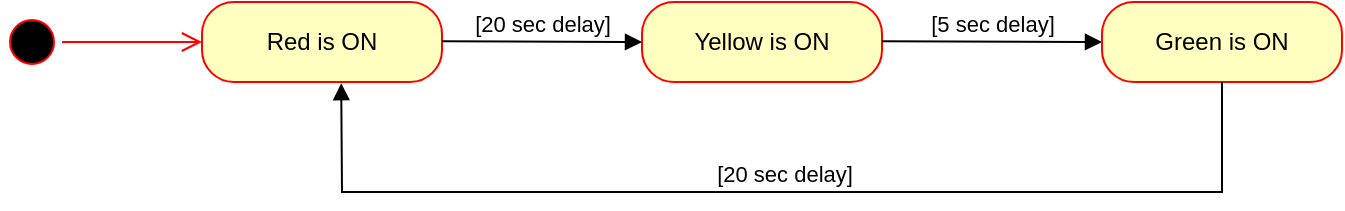 <mxfile version="24.8.0">
  <diagram name="Страница — 1" id="afEnYHlyAQADhntxOvSu">
    <mxGraphModel dx="875" dy="471" grid="1" gridSize="10" guides="1" tooltips="1" connect="1" arrows="1" fold="1" page="1" pageScale="1" pageWidth="827" pageHeight="1169" math="0" shadow="0">
      <root>
        <mxCell id="0" />
        <mxCell id="1" parent="0" />
        <mxCell id="8Xhhbdzge6b7BYzGuqMo-1" value="" style="ellipse;html=1;shape=startState;fillColor=#000000;strokeColor=#ff0000;" vertex="1" parent="1">
          <mxGeometry x="20" y="250" width="30" height="30" as="geometry" />
        </mxCell>
        <mxCell id="8Xhhbdzge6b7BYzGuqMo-2" value="" style="edgeStyle=orthogonalEdgeStyle;html=1;verticalAlign=bottom;endArrow=open;endSize=8;strokeColor=#ff0000;rounded=0;" edge="1" source="8Xhhbdzge6b7BYzGuqMo-1" parent="1">
          <mxGeometry relative="1" as="geometry">
            <mxPoint x="120" y="265" as="targetPoint" />
          </mxGeometry>
        </mxCell>
        <mxCell id="8Xhhbdzge6b7BYzGuqMo-3" value="Red is ON" style="rounded=1;whiteSpace=wrap;html=1;arcSize=40;fontColor=#000000;fillColor=#ffffc0;strokeColor=#ff0000;" vertex="1" parent="1">
          <mxGeometry x="120" y="245" width="120" height="40" as="geometry" />
        </mxCell>
        <mxCell id="8Xhhbdzge6b7BYzGuqMo-7" value="Yellow is ON" style="rounded=1;whiteSpace=wrap;html=1;arcSize=40;fontColor=#000000;fillColor=#ffffc0;strokeColor=#ff0000;" vertex="1" parent="1">
          <mxGeometry x="340" y="245" width="120" height="40" as="geometry" />
        </mxCell>
        <mxCell id="8Xhhbdzge6b7BYzGuqMo-10" value="[5 sec delay]" style="html=1;verticalAlign=bottom;endArrow=block;curved=0;rounded=0;" edge="1" parent="1">
          <mxGeometry width="80" relative="1" as="geometry">
            <mxPoint x="460" y="264.66" as="sourcePoint" />
            <mxPoint x="570" y="265" as="targetPoint" />
          </mxGeometry>
        </mxCell>
        <mxCell id="8Xhhbdzge6b7BYzGuqMo-11" value="[20 sec delay]" style="html=1;verticalAlign=bottom;endArrow=block;curved=0;rounded=0;entryX=0;entryY=0.5;entryDx=0;entryDy=0;" edge="1" parent="1" target="8Xhhbdzge6b7BYzGuqMo-7">
          <mxGeometry width="80" relative="1" as="geometry">
            <mxPoint x="240" y="264.66" as="sourcePoint" />
            <mxPoint x="320" y="264.66" as="targetPoint" />
          </mxGeometry>
        </mxCell>
        <mxCell id="8Xhhbdzge6b7BYzGuqMo-12" value="Green is ON" style="rounded=1;whiteSpace=wrap;html=1;arcSize=40;fontColor=#000000;fillColor=#ffffc0;strokeColor=#ff0000;" vertex="1" parent="1">
          <mxGeometry x="570" y="245" width="120" height="40" as="geometry" />
        </mxCell>
        <mxCell id="8Xhhbdzge6b7BYzGuqMo-14" value="[20 sec delay]" style="html=1;verticalAlign=bottom;endArrow=block;curved=0;rounded=0;exitX=0.5;exitY=1;exitDx=0;exitDy=0;entryX=0.58;entryY=1.015;entryDx=0;entryDy=0;entryPerimeter=0;" edge="1" parent="1" source="8Xhhbdzge6b7BYzGuqMo-12" target="8Xhhbdzge6b7BYzGuqMo-3">
          <mxGeometry x="-0.001" width="80" relative="1" as="geometry">
            <mxPoint x="600" y="330" as="sourcePoint" />
            <mxPoint x="160" y="390" as="targetPoint" />
            <Array as="points">
              <mxPoint x="630" y="340" />
              <mxPoint x="400" y="340" />
              <mxPoint x="190" y="340" />
            </Array>
            <mxPoint as="offset" />
          </mxGeometry>
        </mxCell>
      </root>
    </mxGraphModel>
  </diagram>
</mxfile>
